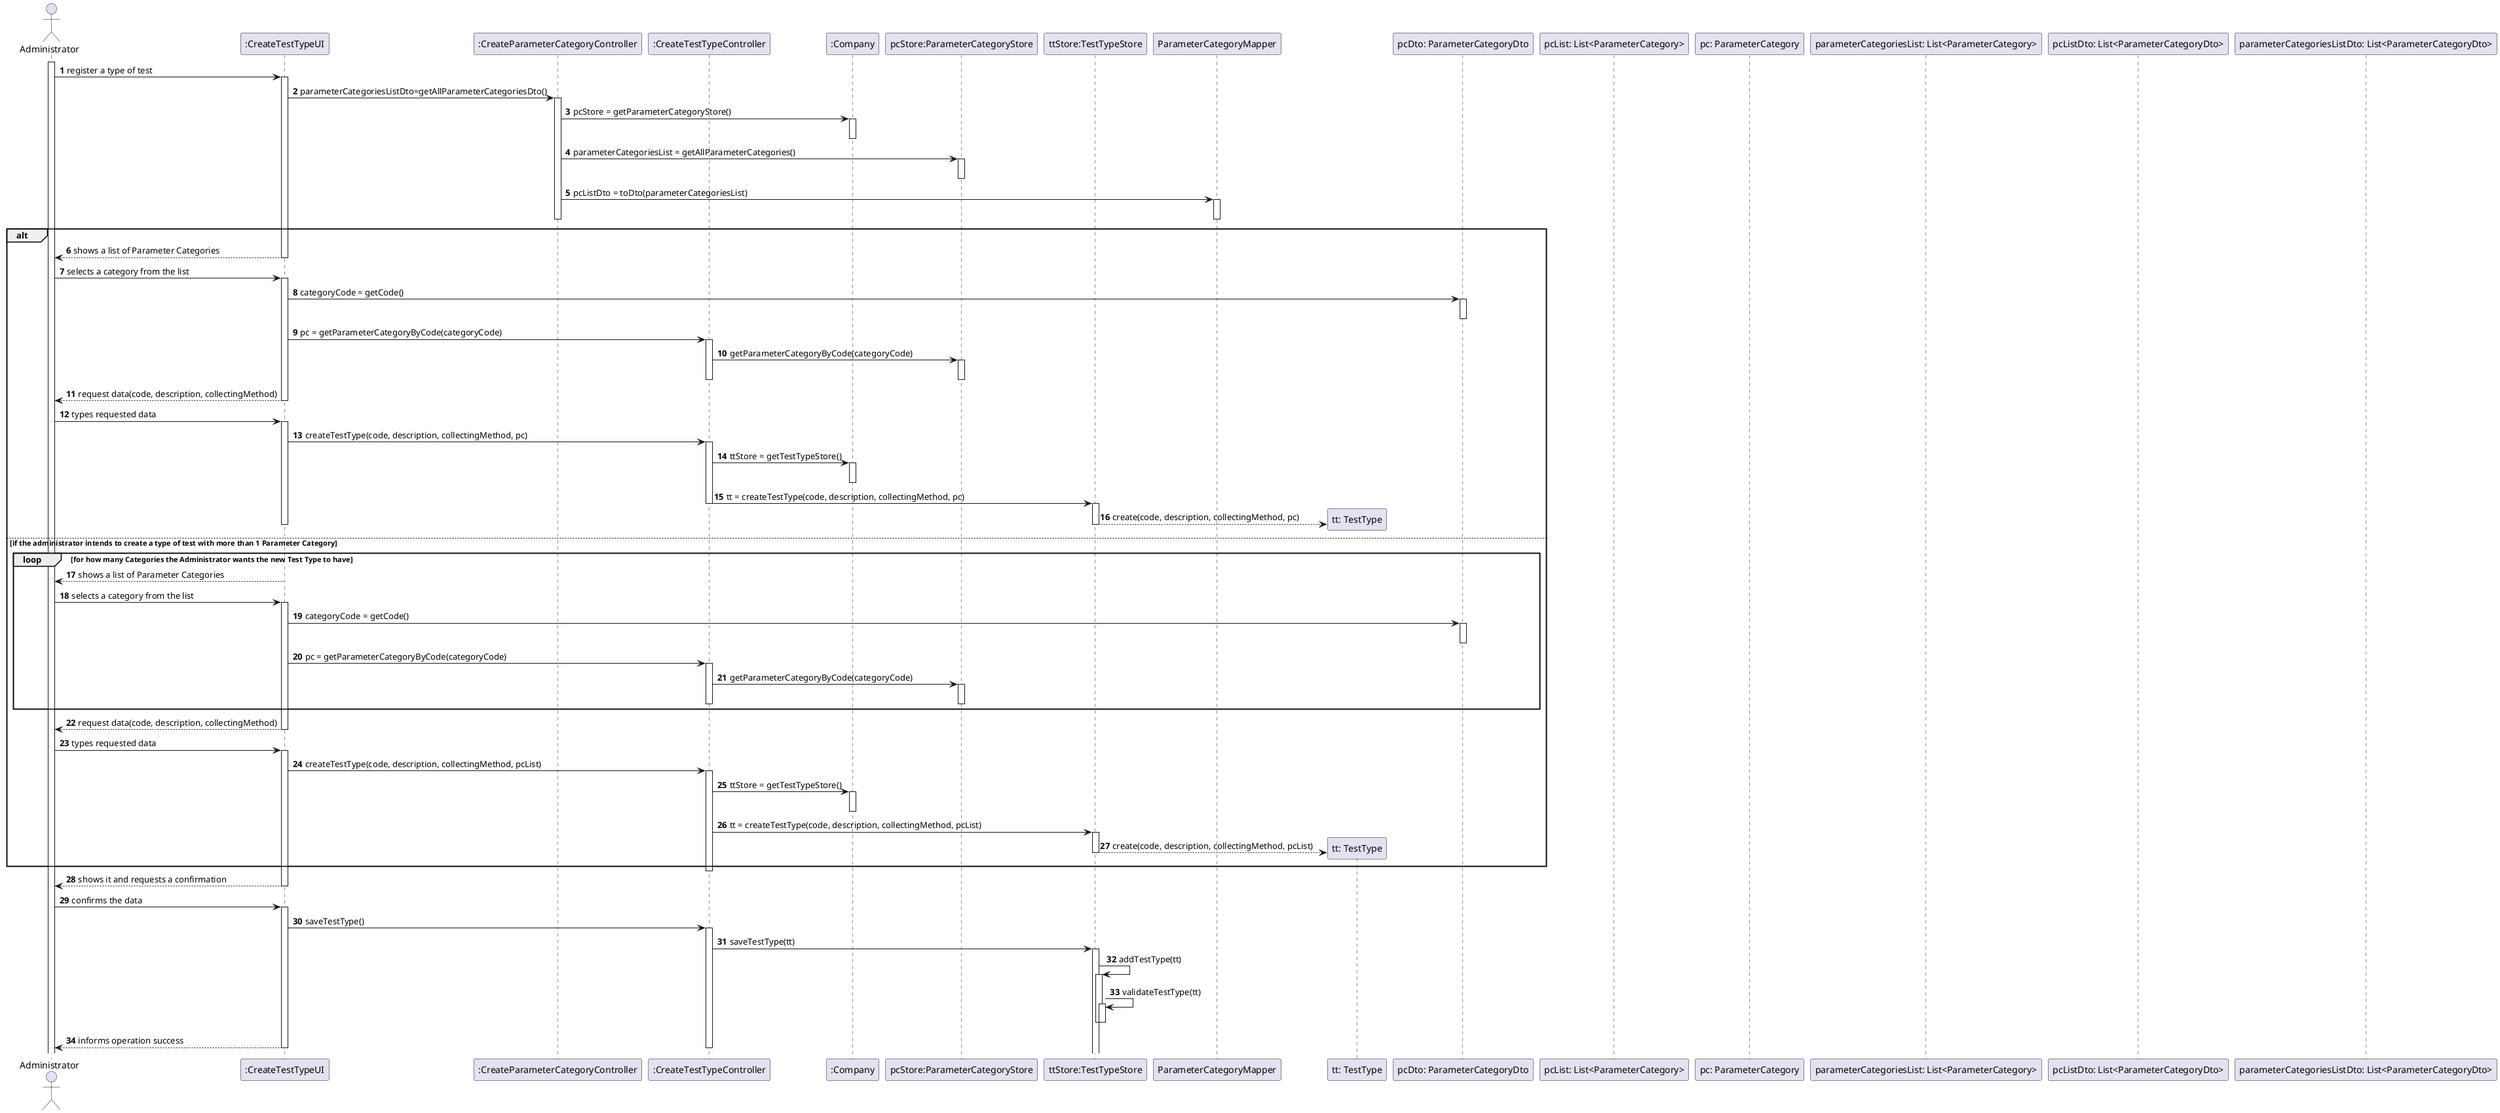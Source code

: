 @startuml
autonumber

actor "Administrator" as admin
activate admin

participant ":CreateTestTypeUI" as CreateTestTypeUI
participant ":CreateParameterCategoryController" as CreateParameterCategoryController
participant ":CreateTestTypeController" as CreateTestTypeController
participant ":Company" as Company
participant "pcStore:ParameterCategoryStore" as ParameterCategoryStore
participant "ttStore:TestTypeStore" as TestTypeStore
participant "ParameterCategoryMapper" as ParameterCategoryMapper
participant "tt: TestType" as TestType
participant "pcDto: ParameterCategoryDto" as pcDto
participant "pcList: List<ParameterCategory>" as pcList
participant "pc: ParameterCategory"
participant "parameterCategoriesList: List<ParameterCategory>" as ParameterCategoriesList
participant "pcListDto: List<ParameterCategoryDto>" as pcListDto
participant "parameterCategoriesListDto: List<ParameterCategoryDto>"


admin -> CreateTestTypeUI : register a type of test


activate CreateTestTypeUI


CreateTestTypeUI -> CreateParameterCategoryController: parameterCategoriesListDto=getAllParameterCategoriesDto()


activate CreateParameterCategoryController
CreateParameterCategoryController -> Company: pcStore = getParameterCategoryStore()
activate Company
deactivate Company


CreateParameterCategoryController -> ParameterCategoryStore: parameterCategoriesList = getAllParameterCategories()
activate ParameterCategoryStore
deactivate ParameterCategoryStore


CreateParameterCategoryController -> ParameterCategoryMapper: pcListDto = toDto(parameterCategoriesList)
activate ParameterCategoryMapper
deactivate ParameterCategoryMapper
deactivate CreateParameterCategoryController



alt

CreateTestTypeUI --> admin: shows a list of Parameter Categories
deactivate CreateTestTypeUI


admin -> CreateTestTypeUI: selects a category from the list
activate CreateTestTypeUI


CreateTestTypeUI -> pcDto: categoryCode = getCode()
activate pcDto
deactivate pcDto


CreateTestTypeUI -> CreateTestTypeController: pc = getParameterCategoryByCode(categoryCode)
activate CreateTestTypeController


CreateTestTypeController -> ParameterCategoryStore : getParameterCategoryByCode(categoryCode)
activate ParameterCategoryStore
deactivate ParameterCategoryStore


deactivate CreateTestTypeController


CreateTestTypeUI --> admin: request data(code, description, collectingMethod)
deactivate CreateTestTypeUI


admin -> CreateTestTypeUI : types requested data
activate CreateTestTypeUI


CreateTestTypeUI -> CreateTestTypeController: createTestType(code, description, collectingMethod, pc)


activate CreateTestTypeController

CreateTestTypeController -> Company : ttStore = getTestTypeStore()
activate Company
deactivate Company

CreateTestTypeController -> TestTypeStore : tt = createTestType(code, description, collectingMethod, pc)
deactivate CreateTestTypeController
activate TestTypeStore
create TestType
TestTypeStore --> TestType : create(code, description, collectingMethod, pc)
deactivate TestTypeStore
deactivate CreateTestTypeUI

else if the administrator intends to create a type of test with more than 1 Parameter Category


loop for how many Categories the Administrator wants the new Test Type to have


CreateTestTypeUI --> admin: shows a list of Parameter Categories
deactivate CreateTestTypeUI


admin -> CreateTestTypeUI: selects a category from the list
activate CreateTestTypeUI

CreateTestTypeUI -> pcDto: categoryCode = getCode()
activate pcDto
deactivate pcDto


CreateTestTypeUI -> CreateTestTypeController: pc = getParameterCategoryByCode(categoryCode)
activate CreateTestTypeController



CreateTestTypeController -> ParameterCategoryStore : getParameterCategoryByCode(categoryCode)
activate ParameterCategoryStore
deactivate ParameterCategoryStore
deactivate CreateTestTypeController



end


activate CreateTestTypeUI
CreateTestTypeUI --> admin: request data(code, description, collectingMethod)
deactivate CreateTestTypeUI


admin -> CreateTestTypeUI : types requested data
activate CreateTestTypeUI


CreateTestTypeUI -> CreateTestTypeController: createTestType(code, description, collectingMethod, pcList)
activate CreateTestTypeController

CreateTestTypeController -> Company : ttStore = getTestTypeStore()
activate Company
deactivate Company
CreateTestTypeController -> TestTypeStore : tt = createTestType(code, description, collectingMethod, pcList)
activate TestTypeStore
create TestType
TestTypeStore --> TestType : create(code, description, collectingMethod, pcList)
deactivate TestTypeStore


end


deactivate CreateTestTypeController
CreateTestTypeUI --> admin: shows it and requests a confirmation


deactivate CreateTestTypeUI
admin -> CreateTestTypeUI: confirms the data


activate CreateTestTypeUI
CreateTestTypeUI -> CreateTestTypeController: saveTestType()
activate CreateTestTypeController

CreateTestTypeController -> TestTypeStore++ : saveTestType(tt)
TestTypeStore -> TestTypeStore: addTestType(tt)
activate TestTypeStore


TestTypeStore -> TestTypeStore: validateTestType(tt)
activate TestTypeStore
deactivate TestTypeStore
deactivate TestTypeStore


CreateTestTypeUI --> admin: informs operation success
deactivate CreateTestTypeController
deactivate CreateTestTypeUI

@enduml